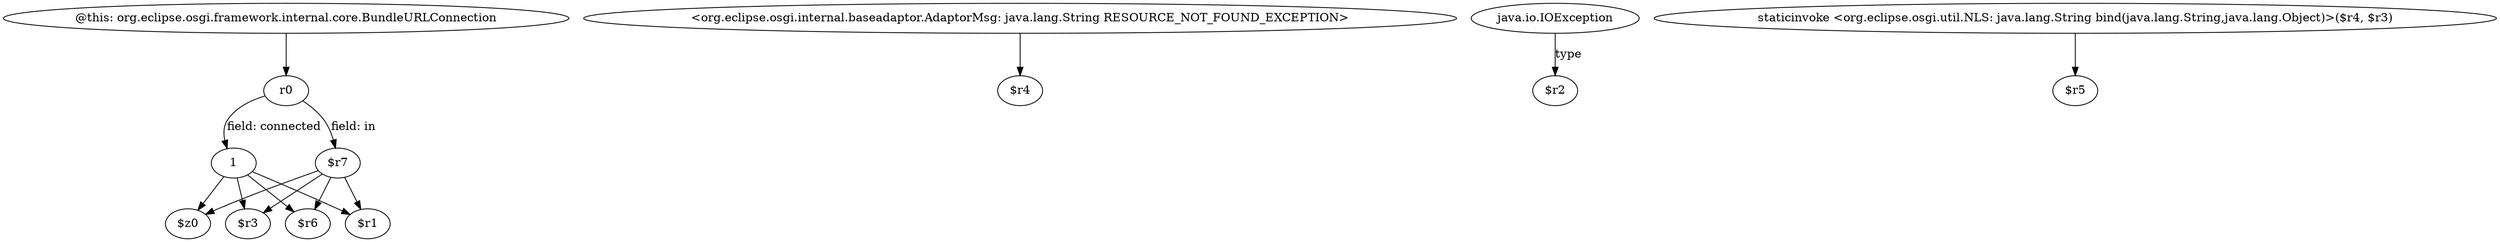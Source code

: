 digraph g {
0[label="1"]
1[label="$r6"]
0->1[label=""]
2[label="$r3"]
0->2[label=""]
3[label="<org.eclipse.osgi.internal.baseadaptor.AdaptorMsg: java.lang.String RESOURCE_NOT_FOUND_EXCEPTION>"]
4[label="$r4"]
3->4[label=""]
5[label="$r7"]
5->1[label=""]
6[label="$z0"]
5->6[label=""]
7[label="java.io.IOException"]
8[label="$r2"]
7->8[label="type"]
9[label="$r1"]
5->9[label=""]
0->9[label=""]
5->2[label=""]
0->6[label=""]
10[label="r0"]
10->0[label="field: connected"]
11[label="@this: org.eclipse.osgi.framework.internal.core.BundleURLConnection"]
11->10[label=""]
10->5[label="field: in"]
12[label="staticinvoke <org.eclipse.osgi.util.NLS: java.lang.String bind(java.lang.String,java.lang.Object)>($r4, $r3)"]
13[label="$r5"]
12->13[label=""]
}